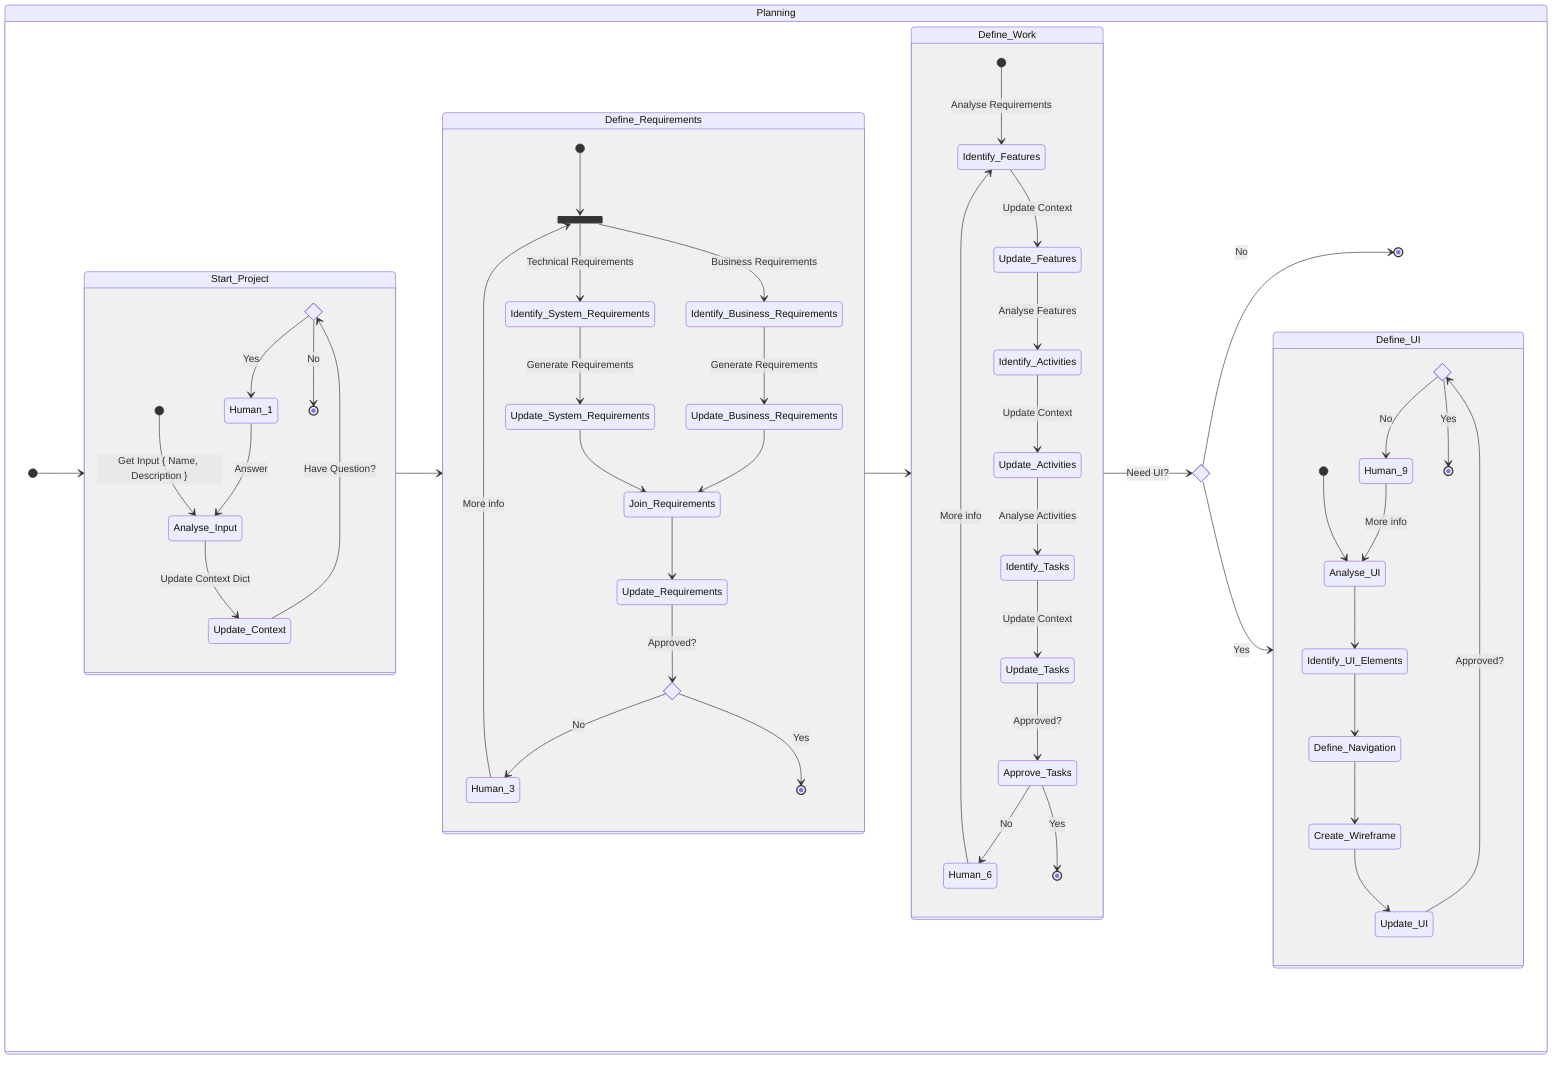 %% @config(mermaid.json)
stateDiagram-v2
    state Planning {
        direction LR
        [*] --> Start_Project
        state Start_Project {
            state Have_Questions <<choice>>
            [*] --> Analyse_Input: Get Input { Name, Description }
            Analyse_Input --> Update_Context: Update Context Dict
            Update_Context --> Have_Questions: Have Question?
            Have_Questions --> Human_1: Yes
            Have_Questions --> [*]: No
            Human_1 --> Analyse_Input: Answer
        }
        Start_Project --> Define_Requirements
        state Define_Requirements {
            state Requirement_Types <<fork>>
            [*] --> Requirement_Types
            Requirement_Types --> Identify_Business_Requirements: Business Requirements
            Requirement_Types --> Identify_System_Requirements: Technical Requirements
            Identify_Business_Requirements --> Update_Business_Requirements: Generate Requirements
            Identify_System_Requirements --> Update_System_Requirements: Generate Requirements
            Update_Business_Requirements --> Join_Requirements
            Update_System_Requirements --> Join_Requirements
            state Join_Requirements <<join>>
            Join_Requirements --> Update_Requirements
            state Approve_Requirements <<choice>>
            Update_Requirements --> Approve_Requirements: Approved?
            Approve_Requirements --> Human_3: No
            Human_3 --> Requirement_Types: More info
            Approve_Requirements --> [*]: Yes
        }
        Define_Requirements --> Define_Work
        state Define_Work {
            [*] --> Identify_Features: Analyse Requirements
            Identify_Features --> Update_Features: Update Context
            Update_Features --> Identify_Activities: Analyse Features
            Identify_Activities --> Update_Activities: Update Context
            Update_Activities --> Identify_Tasks: Analyse Activities
            Identify_Tasks --> Update_Tasks: Update Context
            Update_Tasks --> Approve_Tasks: Approved?
            Approve_Tasks --> Human_6: No
            Human_6 --> Identify_Features: More info
            Approve_Tasks --> [*]: Yes
        }
        state Need_UI <<choice>>
        Define_Work --> Need_UI: Need UI?
        Need_UI --> Define_UI: Yes
        state Define_UI {
            state Approve_UI <<choice>>
            [*] --> Analyse_UI
            Analyse_UI --> Identify_UI_Elements
            Identify_UI_Elements --> Define_Navigation
            Define_Navigation --> Create_Wireframe
            Create_Wireframe --> Update_UI
            Update_UI --> Approve_UI: Approved?
            Approve_UI --> Human_9: No
            Human_9 --> Analyse_UI: More info
            Approve_UI --> [*]: Yes
        }
        Need_UI --> [*]: No
    }